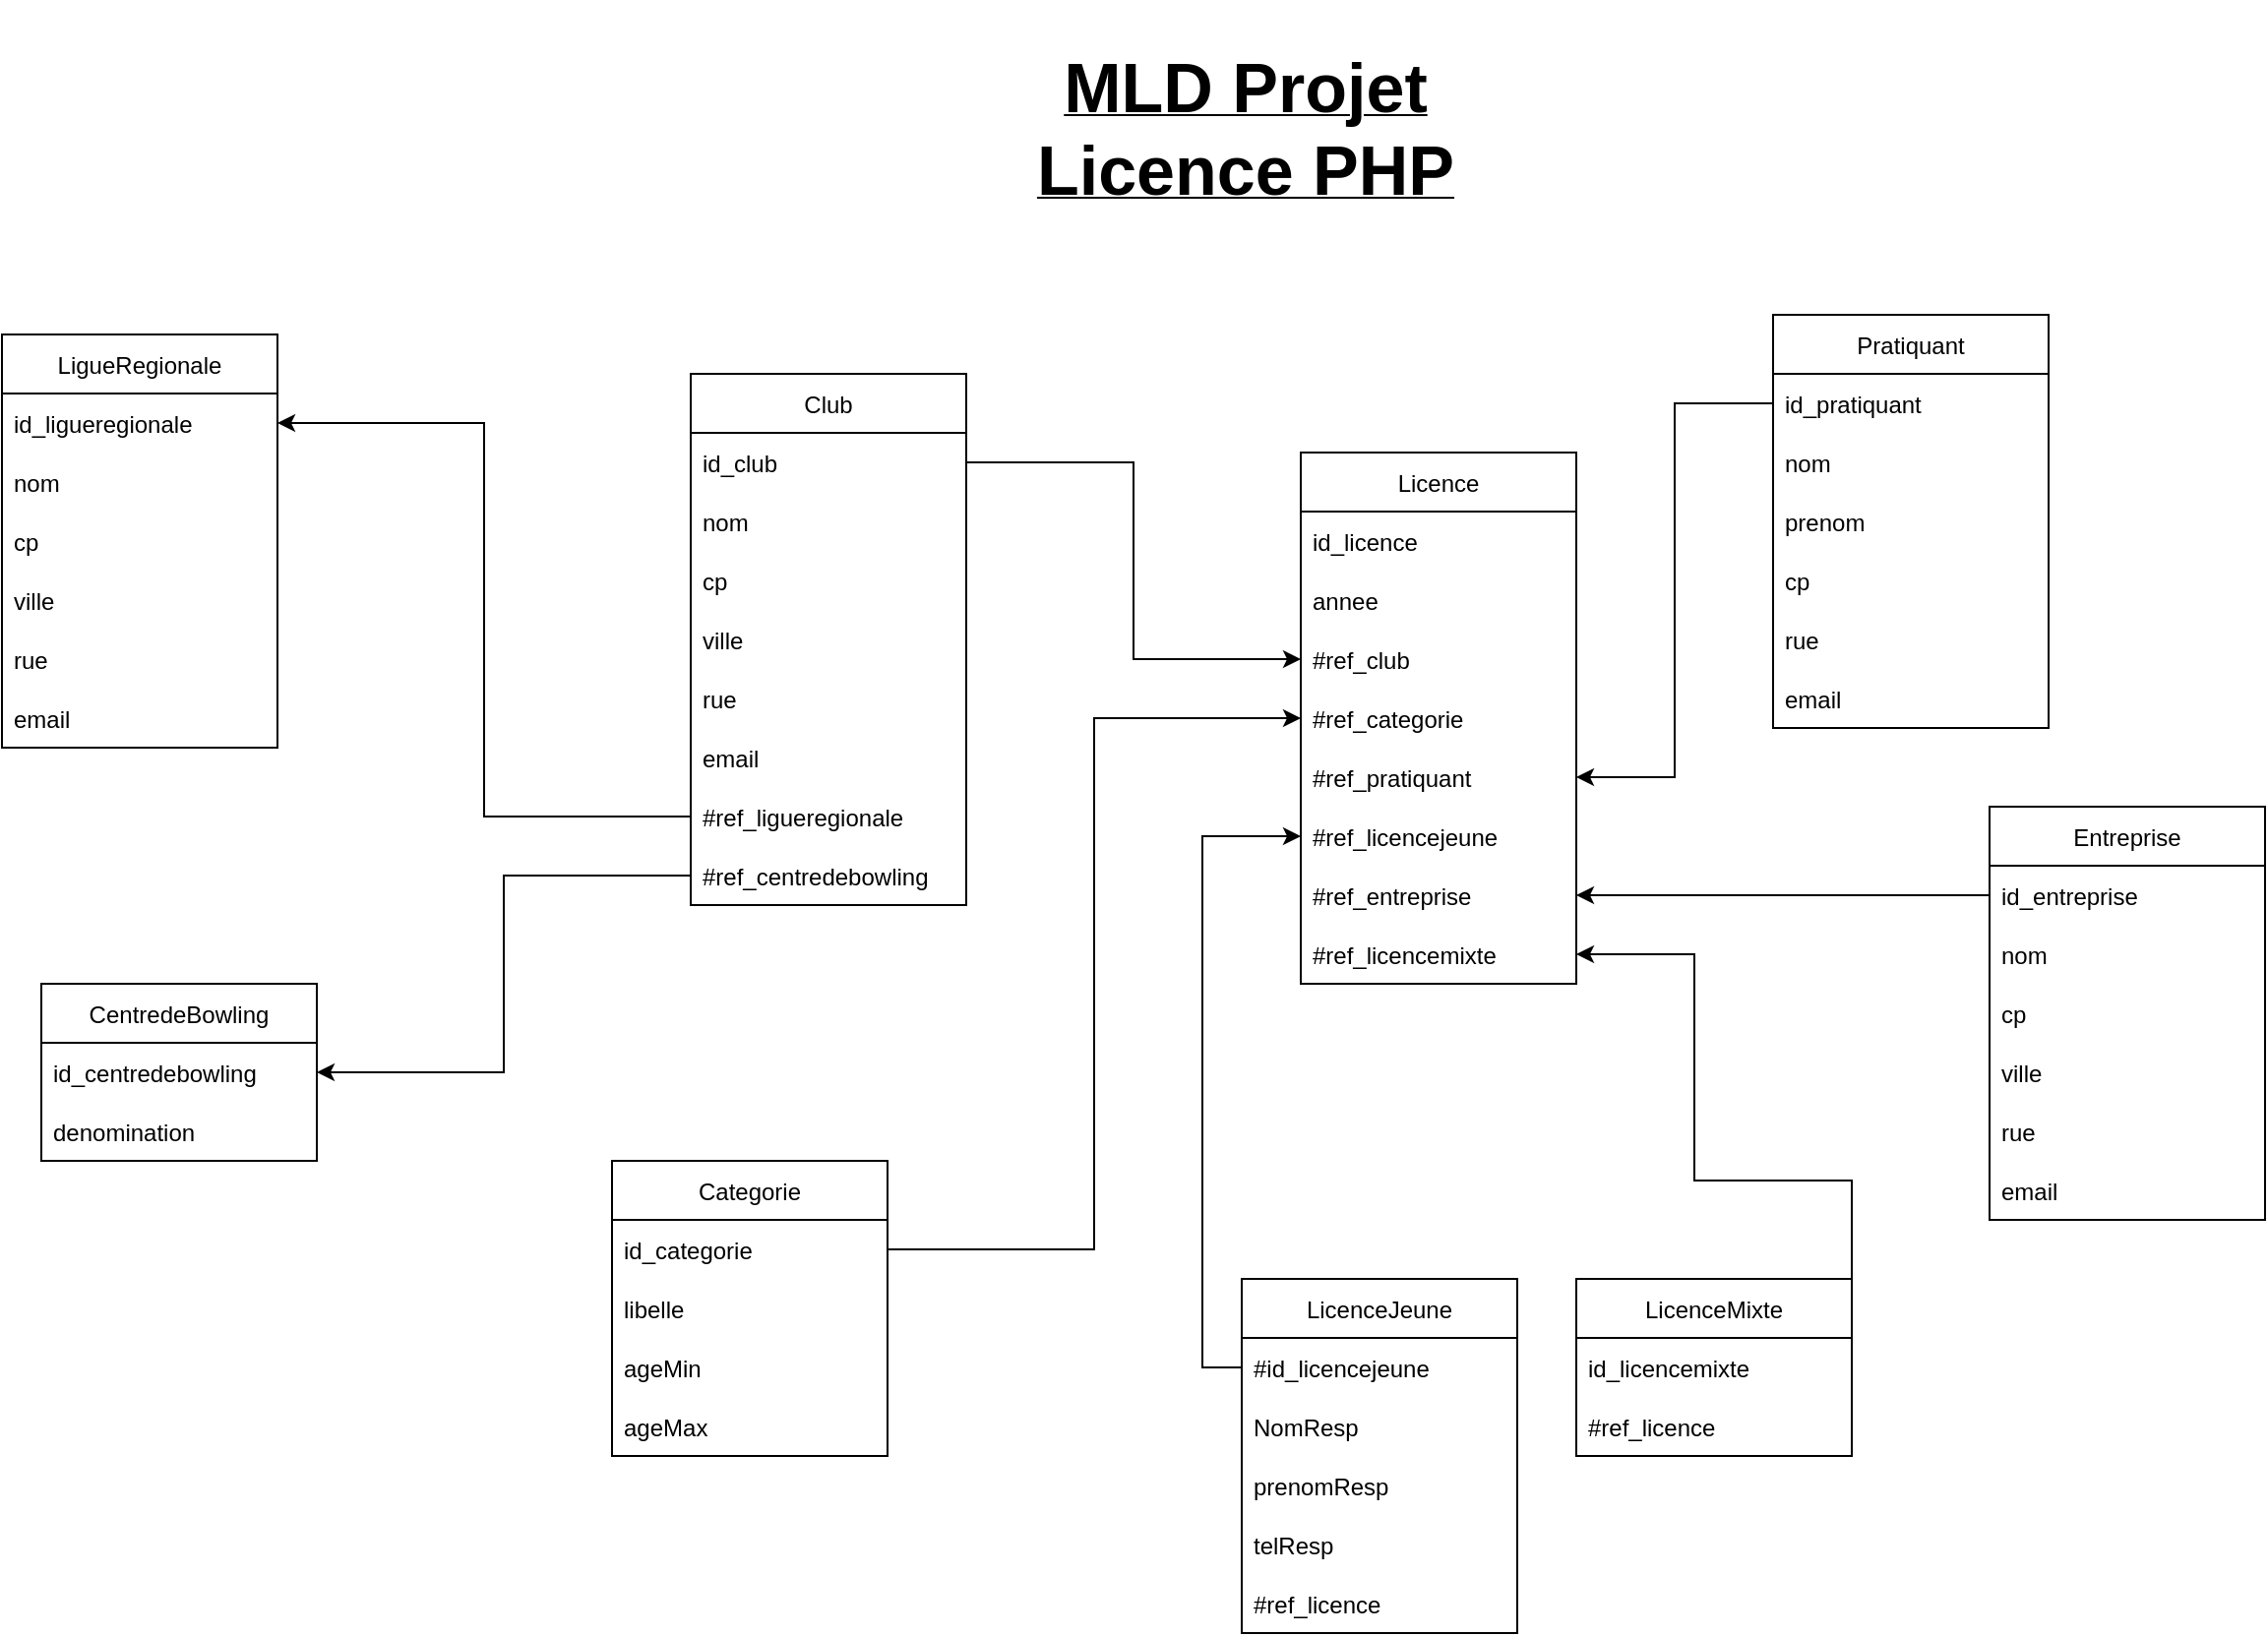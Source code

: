 <mxfile version="18.0.7" type="device"><diagram id="Rkd6bRLDwFy1Ybjo1fQL" name="Page-1"><mxGraphModel dx="2130" dy="1896" grid="1" gridSize="10" guides="1" tooltips="1" connect="1" arrows="1" fold="1" page="1" pageScale="1" pageWidth="827" pageHeight="1169" math="0" shadow="0"><root><mxCell id="0"/><mxCell id="1" parent="0"/><mxCell id="I4TKwhGuCIZq84Pfrf8H-1" value="&lt;b&gt;&lt;u&gt;&lt;font style=&quot;font-size: 35px;&quot;&gt;MLD Projet Licence PHP&lt;/font&gt;&lt;/u&gt;&lt;/b&gt;" style="text;html=1;strokeColor=none;fillColor=none;align=center;verticalAlign=middle;whiteSpace=wrap;rounded=0;" vertex="1" parent="1"><mxGeometry x="334" y="-160" width="236" height="130" as="geometry"/></mxCell><mxCell id="I4TKwhGuCIZq84Pfrf8H-2" value="LigueRegionale" style="swimlane;fontStyle=0;childLayout=stackLayout;horizontal=1;startSize=30;horizontalStack=0;resizeParent=1;resizeParentMax=0;resizeLast=0;collapsible=1;marginBottom=0;fontSize=12;" vertex="1" parent="1"><mxGeometry x="-180" y="10" width="140" height="210" as="geometry"/></mxCell><mxCell id="I4TKwhGuCIZq84Pfrf8H-3" value="id_ligueregionale" style="text;strokeColor=none;fillColor=none;align=left;verticalAlign=middle;spacingLeft=4;spacingRight=4;overflow=hidden;points=[[0,0.5],[1,0.5]];portConstraint=eastwest;rotatable=0;fontSize=12;" vertex="1" parent="I4TKwhGuCIZq84Pfrf8H-2"><mxGeometry y="30" width="140" height="30" as="geometry"/></mxCell><mxCell id="I4TKwhGuCIZq84Pfrf8H-5" value="nom" style="text;strokeColor=none;fillColor=none;align=left;verticalAlign=middle;spacingLeft=4;spacingRight=4;overflow=hidden;points=[[0,0.5],[1,0.5]];portConstraint=eastwest;rotatable=0;fontSize=12;" vertex="1" parent="I4TKwhGuCIZq84Pfrf8H-2"><mxGeometry y="60" width="140" height="30" as="geometry"/></mxCell><mxCell id="I4TKwhGuCIZq84Pfrf8H-6" value="cp" style="text;strokeColor=none;fillColor=none;align=left;verticalAlign=middle;spacingLeft=4;spacingRight=4;overflow=hidden;points=[[0,0.5],[1,0.5]];portConstraint=eastwest;rotatable=0;fontSize=12;" vertex="1" parent="I4TKwhGuCIZq84Pfrf8H-2"><mxGeometry y="90" width="140" height="30" as="geometry"/></mxCell><mxCell id="I4TKwhGuCIZq84Pfrf8H-48" value="ville" style="text;strokeColor=none;fillColor=none;align=left;verticalAlign=middle;spacingLeft=4;spacingRight=4;overflow=hidden;points=[[0,0.5],[1,0.5]];portConstraint=eastwest;rotatable=0;fontSize=12;" vertex="1" parent="I4TKwhGuCIZq84Pfrf8H-2"><mxGeometry y="120" width="140" height="30" as="geometry"/></mxCell><mxCell id="I4TKwhGuCIZq84Pfrf8H-47" value="rue" style="text;strokeColor=none;fillColor=none;align=left;verticalAlign=middle;spacingLeft=4;spacingRight=4;overflow=hidden;points=[[0,0.5],[1,0.5]];portConstraint=eastwest;rotatable=0;fontSize=12;" vertex="1" parent="I4TKwhGuCIZq84Pfrf8H-2"><mxGeometry y="150" width="140" height="30" as="geometry"/></mxCell><mxCell id="I4TKwhGuCIZq84Pfrf8H-7" value="email" style="text;strokeColor=none;fillColor=none;align=left;verticalAlign=middle;spacingLeft=4;spacingRight=4;overflow=hidden;points=[[0,0.5],[1,0.5]];portConstraint=eastwest;rotatable=0;fontSize=12;" vertex="1" parent="I4TKwhGuCIZq84Pfrf8H-2"><mxGeometry y="180" width="140" height="30" as="geometry"/></mxCell><mxCell id="I4TKwhGuCIZq84Pfrf8H-8" value="Club" style="swimlane;fontStyle=0;childLayout=stackLayout;horizontal=1;startSize=30;horizontalStack=0;resizeParent=1;resizeParentMax=0;resizeLast=0;collapsible=1;marginBottom=0;fontSize=12;" vertex="1" parent="1"><mxGeometry x="170" y="30" width="140" height="270" as="geometry"/></mxCell><mxCell id="I4TKwhGuCIZq84Pfrf8H-9" value="id_club" style="text;strokeColor=none;fillColor=none;align=left;verticalAlign=middle;spacingLeft=4;spacingRight=4;overflow=hidden;points=[[0,0.5],[1,0.5]];portConstraint=eastwest;rotatable=0;fontSize=12;" vertex="1" parent="I4TKwhGuCIZq84Pfrf8H-8"><mxGeometry y="30" width="140" height="30" as="geometry"/></mxCell><mxCell id="I4TKwhGuCIZq84Pfrf8H-10" value="nom        " style="text;strokeColor=none;fillColor=none;align=left;verticalAlign=middle;spacingLeft=4;spacingRight=4;overflow=hidden;points=[[0,0.5],[1,0.5]];portConstraint=eastwest;rotatable=0;fontSize=12;" vertex="1" parent="I4TKwhGuCIZq84Pfrf8H-8"><mxGeometry y="60" width="140" height="30" as="geometry"/></mxCell><mxCell id="I4TKwhGuCIZq84Pfrf8H-11" value="cp" style="text;strokeColor=none;fillColor=none;align=left;verticalAlign=middle;spacingLeft=4;spacingRight=4;overflow=hidden;points=[[0,0.5],[1,0.5]];portConstraint=eastwest;rotatable=0;fontSize=12;" vertex="1" parent="I4TKwhGuCIZq84Pfrf8H-8"><mxGeometry y="90" width="140" height="30" as="geometry"/></mxCell><mxCell id="I4TKwhGuCIZq84Pfrf8H-50" value="ville" style="text;strokeColor=none;fillColor=none;align=left;verticalAlign=middle;spacingLeft=4;spacingRight=4;overflow=hidden;points=[[0,0.5],[1,0.5]];portConstraint=eastwest;rotatable=0;fontSize=12;" vertex="1" parent="I4TKwhGuCIZq84Pfrf8H-8"><mxGeometry y="120" width="140" height="30" as="geometry"/></mxCell><mxCell id="I4TKwhGuCIZq84Pfrf8H-49" value="rue" style="text;strokeColor=none;fillColor=none;align=left;verticalAlign=middle;spacingLeft=4;spacingRight=4;overflow=hidden;points=[[0,0.5],[1,0.5]];portConstraint=eastwest;rotatable=0;fontSize=12;" vertex="1" parent="I4TKwhGuCIZq84Pfrf8H-8"><mxGeometry y="150" width="140" height="30" as="geometry"/></mxCell><mxCell id="I4TKwhGuCIZq84Pfrf8H-12" value="email" style="text;strokeColor=none;fillColor=none;align=left;verticalAlign=middle;spacingLeft=4;spacingRight=4;overflow=hidden;points=[[0,0.5],[1,0.5]];portConstraint=eastwest;rotatable=0;fontSize=12;" vertex="1" parent="I4TKwhGuCIZq84Pfrf8H-8"><mxGeometry y="180" width="140" height="30" as="geometry"/></mxCell><mxCell id="I4TKwhGuCIZq84Pfrf8H-54" value="#ref_ligueregionale" style="text;strokeColor=none;fillColor=none;align=left;verticalAlign=middle;spacingLeft=4;spacingRight=4;overflow=hidden;points=[[0,0.5],[1,0.5]];portConstraint=eastwest;rotatable=0;fontSize=12;" vertex="1" parent="I4TKwhGuCIZq84Pfrf8H-8"><mxGeometry y="210" width="140" height="30" as="geometry"/></mxCell><mxCell id="I4TKwhGuCIZq84Pfrf8H-55" value="#ref_centredebowling" style="text;strokeColor=none;fillColor=none;align=left;verticalAlign=middle;spacingLeft=4;spacingRight=4;overflow=hidden;points=[[0,0.5],[1,0.5]];portConstraint=eastwest;rotatable=0;fontSize=12;" vertex="1" parent="I4TKwhGuCIZq84Pfrf8H-8"><mxGeometry y="240" width="140" height="30" as="geometry"/></mxCell><mxCell id="I4TKwhGuCIZq84Pfrf8H-13" value="CentredeBowling" style="swimlane;fontStyle=0;childLayout=stackLayout;horizontal=1;startSize=30;horizontalStack=0;resizeParent=1;resizeParentMax=0;resizeLast=0;collapsible=1;marginBottom=0;fontSize=12;" vertex="1" parent="1"><mxGeometry x="-160" y="340" width="140" height="90" as="geometry"/></mxCell><mxCell id="I4TKwhGuCIZq84Pfrf8H-14" value="id_centredebowling" style="text;strokeColor=none;fillColor=none;align=left;verticalAlign=middle;spacingLeft=4;spacingRight=4;overflow=hidden;points=[[0,0.5],[1,0.5]];portConstraint=eastwest;rotatable=0;fontSize=12;" vertex="1" parent="I4TKwhGuCIZq84Pfrf8H-13"><mxGeometry y="30" width="140" height="30" as="geometry"/></mxCell><mxCell id="I4TKwhGuCIZq84Pfrf8H-15" value="denomination" style="text;strokeColor=none;fillColor=none;align=left;verticalAlign=middle;spacingLeft=4;spacingRight=4;overflow=hidden;points=[[0,0.5],[1,0.5]];portConstraint=eastwest;rotatable=0;fontSize=12;" vertex="1" parent="I4TKwhGuCIZq84Pfrf8H-13"><mxGeometry y="60" width="140" height="30" as="geometry"/></mxCell><mxCell id="I4TKwhGuCIZq84Pfrf8H-17" value="Categorie" style="swimlane;fontStyle=0;childLayout=stackLayout;horizontal=1;startSize=30;horizontalStack=0;resizeParent=1;resizeParentMax=0;resizeLast=0;collapsible=1;marginBottom=0;fontSize=12;" vertex="1" parent="1"><mxGeometry x="130" y="430" width="140" height="150" as="geometry"/></mxCell><mxCell id="I4TKwhGuCIZq84Pfrf8H-18" value="id_categorie" style="text;strokeColor=none;fillColor=none;align=left;verticalAlign=middle;spacingLeft=4;spacingRight=4;overflow=hidden;points=[[0,0.5],[1,0.5]];portConstraint=eastwest;rotatable=0;fontSize=12;" vertex="1" parent="I4TKwhGuCIZq84Pfrf8H-17"><mxGeometry y="30" width="140" height="30" as="geometry"/></mxCell><mxCell id="I4TKwhGuCIZq84Pfrf8H-19" value="libelle" style="text;strokeColor=none;fillColor=none;align=left;verticalAlign=middle;spacingLeft=4;spacingRight=4;overflow=hidden;points=[[0,0.5],[1,0.5]];portConstraint=eastwest;rotatable=0;fontSize=12;" vertex="1" parent="I4TKwhGuCIZq84Pfrf8H-17"><mxGeometry y="60" width="140" height="30" as="geometry"/></mxCell><mxCell id="I4TKwhGuCIZq84Pfrf8H-20" value="ageMin" style="text;strokeColor=none;fillColor=none;align=left;verticalAlign=middle;spacingLeft=4;spacingRight=4;overflow=hidden;points=[[0,0.5],[1,0.5]];portConstraint=eastwest;rotatable=0;fontSize=12;" vertex="1" parent="I4TKwhGuCIZq84Pfrf8H-17"><mxGeometry y="90" width="140" height="30" as="geometry"/></mxCell><mxCell id="I4TKwhGuCIZq84Pfrf8H-21" value="ageMax" style="text;strokeColor=none;fillColor=none;align=left;verticalAlign=middle;spacingLeft=4;spacingRight=4;overflow=hidden;points=[[0,0.5],[1,0.5]];portConstraint=eastwest;rotatable=0;fontSize=12;" vertex="1" parent="I4TKwhGuCIZq84Pfrf8H-17"><mxGeometry y="120" width="140" height="30" as="geometry"/></mxCell><mxCell id="I4TKwhGuCIZq84Pfrf8H-22" value="LicenceJeune" style="swimlane;fontStyle=0;childLayout=stackLayout;horizontal=1;startSize=30;horizontalStack=0;resizeParent=1;resizeParentMax=0;resizeLast=0;collapsible=1;marginBottom=0;fontSize=12;" vertex="1" parent="1"><mxGeometry x="450" y="490" width="140" height="180" as="geometry"/></mxCell><mxCell id="I4TKwhGuCIZq84Pfrf8H-87" value="#id_licencejeune" style="text;strokeColor=none;fillColor=none;align=left;verticalAlign=middle;spacingLeft=4;spacingRight=4;overflow=hidden;points=[[0,0.5],[1,0.5]];portConstraint=eastwest;rotatable=0;fontSize=12;" vertex="1" parent="I4TKwhGuCIZq84Pfrf8H-22"><mxGeometry y="30" width="140" height="30" as="geometry"/></mxCell><mxCell id="I4TKwhGuCIZq84Pfrf8H-23" value="NomResp" style="text;strokeColor=none;fillColor=none;align=left;verticalAlign=middle;spacingLeft=4;spacingRight=4;overflow=hidden;points=[[0,0.5],[1,0.5]];portConstraint=eastwest;rotatable=0;fontSize=12;" vertex="1" parent="I4TKwhGuCIZq84Pfrf8H-22"><mxGeometry y="60" width="140" height="30" as="geometry"/></mxCell><mxCell id="I4TKwhGuCIZq84Pfrf8H-24" value="prenomResp" style="text;strokeColor=none;fillColor=none;align=left;verticalAlign=middle;spacingLeft=4;spacingRight=4;overflow=hidden;points=[[0,0.5],[1,0.5]];portConstraint=eastwest;rotatable=0;fontSize=12;" vertex="1" parent="I4TKwhGuCIZq84Pfrf8H-22"><mxGeometry y="90" width="140" height="30" as="geometry"/></mxCell><mxCell id="I4TKwhGuCIZq84Pfrf8H-25" value="telResp" style="text;strokeColor=none;fillColor=none;align=left;verticalAlign=middle;spacingLeft=4;spacingRight=4;overflow=hidden;points=[[0,0.5],[1,0.5]];portConstraint=eastwest;rotatable=0;fontSize=12;" vertex="1" parent="I4TKwhGuCIZq84Pfrf8H-22"><mxGeometry y="120" width="140" height="30" as="geometry"/></mxCell><mxCell id="I4TKwhGuCIZq84Pfrf8H-88" value="#ref_licence" style="text;strokeColor=none;fillColor=none;align=left;verticalAlign=middle;spacingLeft=4;spacingRight=4;overflow=hidden;points=[[0,0.5],[1,0.5]];portConstraint=eastwest;rotatable=0;fontSize=12;" vertex="1" parent="I4TKwhGuCIZq84Pfrf8H-22"><mxGeometry y="150" width="140" height="30" as="geometry"/></mxCell><mxCell id="I4TKwhGuCIZq84Pfrf8H-26" value="LicenceMixte" style="swimlane;fontStyle=0;childLayout=stackLayout;horizontal=1;startSize=30;horizontalStack=0;resizeParent=1;resizeParentMax=0;resizeLast=0;collapsible=1;marginBottom=0;fontSize=12;" vertex="1" parent="1"><mxGeometry x="620" y="490" width="140" height="90" as="geometry"/></mxCell><mxCell id="I4TKwhGuCIZq84Pfrf8H-59" value="id_licencemixte" style="text;strokeColor=none;fillColor=none;align=left;verticalAlign=middle;spacingLeft=4;spacingRight=4;overflow=hidden;points=[[0,0.5],[1,0.5]];portConstraint=eastwest;rotatable=0;fontSize=12;" vertex="1" parent="I4TKwhGuCIZq84Pfrf8H-26"><mxGeometry y="30" width="140" height="30" as="geometry"/></mxCell><mxCell id="I4TKwhGuCIZq84Pfrf8H-89" value="#ref_licence" style="text;strokeColor=none;fillColor=none;align=left;verticalAlign=middle;spacingLeft=4;spacingRight=4;overflow=hidden;points=[[0,0.5],[1,0.5]];portConstraint=eastwest;rotatable=0;fontSize=12;" vertex="1" parent="I4TKwhGuCIZq84Pfrf8H-26"><mxGeometry y="60" width="140" height="30" as="geometry"/></mxCell><mxCell id="I4TKwhGuCIZq84Pfrf8H-31" value="Licence" style="swimlane;fontStyle=0;childLayout=stackLayout;horizontal=1;startSize=30;horizontalStack=0;resizeParent=1;resizeParentMax=0;resizeLast=0;collapsible=1;marginBottom=0;fontSize=12;" vertex="1" parent="1"><mxGeometry x="480" y="70" width="140" height="270" as="geometry"/></mxCell><mxCell id="I4TKwhGuCIZq84Pfrf8H-32" value="id_licence" style="text;strokeColor=none;fillColor=none;align=left;verticalAlign=middle;spacingLeft=4;spacingRight=4;overflow=hidden;points=[[0,0.5],[1,0.5]];portConstraint=eastwest;rotatable=0;fontSize=12;" vertex="1" parent="I4TKwhGuCIZq84Pfrf8H-31"><mxGeometry y="30" width="140" height="30" as="geometry"/></mxCell><mxCell id="I4TKwhGuCIZq84Pfrf8H-33" value="annee" style="text;strokeColor=none;fillColor=none;align=left;verticalAlign=middle;spacingLeft=4;spacingRight=4;overflow=hidden;points=[[0,0.5],[1,0.5]];portConstraint=eastwest;rotatable=0;fontSize=12;" vertex="1" parent="I4TKwhGuCIZq84Pfrf8H-31"><mxGeometry y="60" width="140" height="30" as="geometry"/></mxCell><mxCell id="I4TKwhGuCIZq84Pfrf8H-56" value="#ref_club" style="text;strokeColor=none;fillColor=none;align=left;verticalAlign=middle;spacingLeft=4;spacingRight=4;overflow=hidden;points=[[0,0.5],[1,0.5]];portConstraint=eastwest;rotatable=0;fontSize=12;" vertex="1" parent="I4TKwhGuCIZq84Pfrf8H-31"><mxGeometry y="90" width="140" height="30" as="geometry"/></mxCell><mxCell id="I4TKwhGuCIZq84Pfrf8H-57" value="#ref_categorie" style="text;strokeColor=none;fillColor=none;align=left;verticalAlign=middle;spacingLeft=4;spacingRight=4;overflow=hidden;points=[[0,0.5],[1,0.5]];portConstraint=eastwest;rotatable=0;fontSize=12;" vertex="1" parent="I4TKwhGuCIZq84Pfrf8H-31"><mxGeometry y="120" width="140" height="30" as="geometry"/></mxCell><mxCell id="I4TKwhGuCIZq84Pfrf8H-58" value="#ref_pratiquant" style="text;strokeColor=none;fillColor=none;align=left;verticalAlign=middle;spacingLeft=4;spacingRight=4;overflow=hidden;points=[[0,0.5],[1,0.5]];portConstraint=eastwest;rotatable=0;fontSize=12;" vertex="1" parent="I4TKwhGuCIZq84Pfrf8H-31"><mxGeometry y="150" width="140" height="30" as="geometry"/></mxCell><mxCell id="I4TKwhGuCIZq84Pfrf8H-85" value="#ref_licencejeune" style="text;strokeColor=none;fillColor=none;align=left;verticalAlign=middle;spacingLeft=4;spacingRight=4;overflow=hidden;points=[[0,0.5],[1,0.5]];portConstraint=eastwest;rotatable=0;fontSize=12;" vertex="1" parent="I4TKwhGuCIZq84Pfrf8H-31"><mxGeometry y="180" width="140" height="30" as="geometry"/></mxCell><mxCell id="I4TKwhGuCIZq84Pfrf8H-86" value="#ref_entreprise" style="text;strokeColor=none;fillColor=none;align=left;verticalAlign=middle;spacingLeft=4;spacingRight=4;overflow=hidden;points=[[0,0.5],[1,0.5]];portConstraint=eastwest;rotatable=0;fontSize=12;" vertex="1" parent="I4TKwhGuCIZq84Pfrf8H-31"><mxGeometry y="210" width="140" height="30" as="geometry"/></mxCell><mxCell id="I4TKwhGuCIZq84Pfrf8H-90" value="#ref_licencemixte" style="text;strokeColor=none;fillColor=none;align=left;verticalAlign=middle;spacingLeft=4;spacingRight=4;overflow=hidden;points=[[0,0.5],[1,0.5]];portConstraint=eastwest;rotatable=0;fontSize=12;" vertex="1" parent="I4TKwhGuCIZq84Pfrf8H-31"><mxGeometry y="240" width="140" height="30" as="geometry"/></mxCell><mxCell id="I4TKwhGuCIZq84Pfrf8H-35" value="Pratiquant" style="swimlane;fontStyle=0;childLayout=stackLayout;horizontal=1;startSize=30;horizontalStack=0;resizeParent=1;resizeParentMax=0;resizeLast=0;collapsible=1;marginBottom=0;fontSize=12;" vertex="1" parent="1"><mxGeometry x="720" width="140" height="210" as="geometry"/></mxCell><mxCell id="I4TKwhGuCIZq84Pfrf8H-36" value="id_pratiquant" style="text;strokeColor=none;fillColor=none;align=left;verticalAlign=middle;spacingLeft=4;spacingRight=4;overflow=hidden;points=[[0,0.5],[1,0.5]];portConstraint=eastwest;rotatable=0;fontSize=12;" vertex="1" parent="I4TKwhGuCIZq84Pfrf8H-35"><mxGeometry y="30" width="140" height="30" as="geometry"/></mxCell><mxCell id="I4TKwhGuCIZq84Pfrf8H-37" value="nom" style="text;strokeColor=none;fillColor=none;align=left;verticalAlign=middle;spacingLeft=4;spacingRight=4;overflow=hidden;points=[[0,0.5],[1,0.5]];portConstraint=eastwest;rotatable=0;fontSize=12;" vertex="1" parent="I4TKwhGuCIZq84Pfrf8H-35"><mxGeometry y="60" width="140" height="30" as="geometry"/></mxCell><mxCell id="I4TKwhGuCIZq84Pfrf8H-38" value="prenom" style="text;strokeColor=none;fillColor=none;align=left;verticalAlign=middle;spacingLeft=4;spacingRight=4;overflow=hidden;points=[[0,0.5],[1,0.5]];portConstraint=eastwest;rotatable=0;fontSize=12;" vertex="1" parent="I4TKwhGuCIZq84Pfrf8H-35"><mxGeometry y="90" width="140" height="30" as="geometry"/></mxCell><mxCell id="I4TKwhGuCIZq84Pfrf8H-52" value="cp" style="text;strokeColor=none;fillColor=none;align=left;verticalAlign=middle;spacingLeft=4;spacingRight=4;overflow=hidden;points=[[0,0.5],[1,0.5]];portConstraint=eastwest;rotatable=0;fontSize=12;" vertex="1" parent="I4TKwhGuCIZq84Pfrf8H-35"><mxGeometry y="120" width="140" height="30" as="geometry"/></mxCell><mxCell id="I4TKwhGuCIZq84Pfrf8H-51" value="rue" style="text;strokeColor=none;fillColor=none;align=left;verticalAlign=middle;spacingLeft=4;spacingRight=4;overflow=hidden;points=[[0,0.5],[1,0.5]];portConstraint=eastwest;rotatable=0;fontSize=12;" vertex="1" parent="I4TKwhGuCIZq84Pfrf8H-35"><mxGeometry y="150" width="140" height="30" as="geometry"/></mxCell><mxCell id="I4TKwhGuCIZq84Pfrf8H-40" value="email" style="text;strokeColor=none;fillColor=none;align=left;verticalAlign=middle;spacingLeft=4;spacingRight=4;overflow=hidden;points=[[0,0.5],[1,0.5]];portConstraint=eastwest;rotatable=0;fontSize=12;" vertex="1" parent="I4TKwhGuCIZq84Pfrf8H-35"><mxGeometry y="180" width="140" height="30" as="geometry"/></mxCell><mxCell id="I4TKwhGuCIZq84Pfrf8H-41" value="Entreprise" style="swimlane;fontStyle=0;childLayout=stackLayout;horizontal=1;startSize=30;horizontalStack=0;resizeParent=1;resizeParentMax=0;resizeLast=0;collapsible=1;marginBottom=0;fontSize=12;" vertex="1" parent="1"><mxGeometry x="830" y="250" width="140" height="210" as="geometry"/></mxCell><mxCell id="I4TKwhGuCIZq84Pfrf8H-42" value="id_entreprise" style="text;strokeColor=none;fillColor=none;align=left;verticalAlign=middle;spacingLeft=4;spacingRight=4;overflow=hidden;points=[[0,0.5],[1,0.5]];portConstraint=eastwest;rotatable=0;fontSize=12;" vertex="1" parent="I4TKwhGuCIZq84Pfrf8H-41"><mxGeometry y="30" width="140" height="30" as="geometry"/></mxCell><mxCell id="I4TKwhGuCIZq84Pfrf8H-43" value="nom" style="text;strokeColor=none;fillColor=none;align=left;verticalAlign=middle;spacingLeft=4;spacingRight=4;overflow=hidden;points=[[0,0.5],[1,0.5]];portConstraint=eastwest;rotatable=0;fontSize=12;" vertex="1" parent="I4TKwhGuCIZq84Pfrf8H-41"><mxGeometry y="60" width="140" height="30" as="geometry"/></mxCell><mxCell id="I4TKwhGuCIZq84Pfrf8H-44" value="cp" style="text;strokeColor=none;fillColor=none;align=left;verticalAlign=middle;spacingLeft=4;spacingRight=4;overflow=hidden;points=[[0,0.5],[1,0.5]];portConstraint=eastwest;rotatable=0;fontSize=12;" vertex="1" parent="I4TKwhGuCIZq84Pfrf8H-41"><mxGeometry y="90" width="140" height="30" as="geometry"/></mxCell><mxCell id="I4TKwhGuCIZq84Pfrf8H-45" value="ville" style="text;strokeColor=none;fillColor=none;align=left;verticalAlign=middle;spacingLeft=4;spacingRight=4;overflow=hidden;points=[[0,0.5],[1,0.5]];portConstraint=eastwest;rotatable=0;fontSize=12;" vertex="1" parent="I4TKwhGuCIZq84Pfrf8H-41"><mxGeometry y="120" width="140" height="30" as="geometry"/></mxCell><mxCell id="I4TKwhGuCIZq84Pfrf8H-46" value="rue" style="text;strokeColor=none;fillColor=none;align=left;verticalAlign=middle;spacingLeft=4;spacingRight=4;overflow=hidden;points=[[0,0.5],[1,0.5]];portConstraint=eastwest;rotatable=0;fontSize=12;" vertex="1" parent="I4TKwhGuCIZq84Pfrf8H-41"><mxGeometry y="150" width="140" height="30" as="geometry"/></mxCell><mxCell id="I4TKwhGuCIZq84Pfrf8H-53" value="email" style="text;strokeColor=none;fillColor=none;align=left;verticalAlign=middle;spacingLeft=4;spacingRight=4;overflow=hidden;points=[[0,0.5],[1,0.5]];portConstraint=eastwest;rotatable=0;fontSize=12;" vertex="1" parent="I4TKwhGuCIZq84Pfrf8H-41"><mxGeometry y="180" width="140" height="30" as="geometry"/></mxCell><mxCell id="I4TKwhGuCIZq84Pfrf8H-80" style="edgeStyle=orthogonalEdgeStyle;rounded=0;orthogonalLoop=1;jettySize=auto;html=1;exitX=0;exitY=0.5;exitDx=0;exitDy=0;entryX=1;entryY=0.5;entryDx=0;entryDy=0;fontSize=12;" edge="1" parent="1" source="I4TKwhGuCIZq84Pfrf8H-36" target="I4TKwhGuCIZq84Pfrf8H-58"><mxGeometry relative="1" as="geometry"/></mxCell><mxCell id="I4TKwhGuCIZq84Pfrf8H-81" style="edgeStyle=orthogonalEdgeStyle;rounded=0;orthogonalLoop=1;jettySize=auto;html=1;exitX=1;exitY=0.5;exitDx=0;exitDy=0;entryX=0;entryY=0.5;entryDx=0;entryDy=0;fontSize=12;" edge="1" parent="1" source="I4TKwhGuCIZq84Pfrf8H-18" target="I4TKwhGuCIZq84Pfrf8H-57"><mxGeometry relative="1" as="geometry"/></mxCell><mxCell id="I4TKwhGuCIZq84Pfrf8H-82" style="edgeStyle=orthogonalEdgeStyle;rounded=0;orthogonalLoop=1;jettySize=auto;html=1;exitX=0;exitY=0.5;exitDx=0;exitDy=0;entryX=1;entryY=0.5;entryDx=0;entryDy=0;fontSize=12;" edge="1" parent="1" source="I4TKwhGuCIZq84Pfrf8H-55" target="I4TKwhGuCIZq84Pfrf8H-14"><mxGeometry relative="1" as="geometry"/></mxCell><mxCell id="I4TKwhGuCIZq84Pfrf8H-83" style="edgeStyle=orthogonalEdgeStyle;rounded=0;orthogonalLoop=1;jettySize=auto;html=1;exitX=0;exitY=0.5;exitDx=0;exitDy=0;entryX=1;entryY=0.5;entryDx=0;entryDy=0;fontSize=12;" edge="1" parent="1" source="I4TKwhGuCIZq84Pfrf8H-54" target="I4TKwhGuCIZq84Pfrf8H-3"><mxGeometry relative="1" as="geometry"/></mxCell><mxCell id="I4TKwhGuCIZq84Pfrf8H-84" style="edgeStyle=orthogonalEdgeStyle;rounded=0;orthogonalLoop=1;jettySize=auto;html=1;exitX=1;exitY=0.5;exitDx=0;exitDy=0;entryX=0;entryY=0.5;entryDx=0;entryDy=0;fontSize=12;" edge="1" parent="1" source="I4TKwhGuCIZq84Pfrf8H-9" target="I4TKwhGuCIZq84Pfrf8H-56"><mxGeometry relative="1" as="geometry"/></mxCell><mxCell id="I4TKwhGuCIZq84Pfrf8H-91" style="edgeStyle=orthogonalEdgeStyle;rounded=0;orthogonalLoop=1;jettySize=auto;html=1;exitX=0;exitY=0.5;exitDx=0;exitDy=0;entryX=0;entryY=0.5;entryDx=0;entryDy=0;fontSize=12;" edge="1" parent="1" source="I4TKwhGuCIZq84Pfrf8H-87" target="I4TKwhGuCIZq84Pfrf8H-85"><mxGeometry relative="1" as="geometry"/></mxCell><mxCell id="I4TKwhGuCIZq84Pfrf8H-93" style="edgeStyle=orthogonalEdgeStyle;rounded=0;orthogonalLoop=1;jettySize=auto;html=1;exitX=1;exitY=0.5;exitDx=0;exitDy=0;entryX=1;entryY=0.5;entryDx=0;entryDy=0;fontSize=12;" edge="1" parent="1" source="I4TKwhGuCIZq84Pfrf8H-59" target="I4TKwhGuCIZq84Pfrf8H-90"><mxGeometry relative="1" as="geometry"><Array as="points"><mxPoint x="760" y="440"/><mxPoint x="680" y="440"/><mxPoint x="680" y="325"/></Array></mxGeometry></mxCell><mxCell id="I4TKwhGuCIZq84Pfrf8H-94" style="edgeStyle=orthogonalEdgeStyle;rounded=0;orthogonalLoop=1;jettySize=auto;html=1;exitX=0;exitY=0.5;exitDx=0;exitDy=0;entryX=1;entryY=0.5;entryDx=0;entryDy=0;fontSize=12;" edge="1" parent="1" source="I4TKwhGuCIZq84Pfrf8H-42" target="I4TKwhGuCIZq84Pfrf8H-86"><mxGeometry relative="1" as="geometry"/></mxCell></root></mxGraphModel></diagram></mxfile>